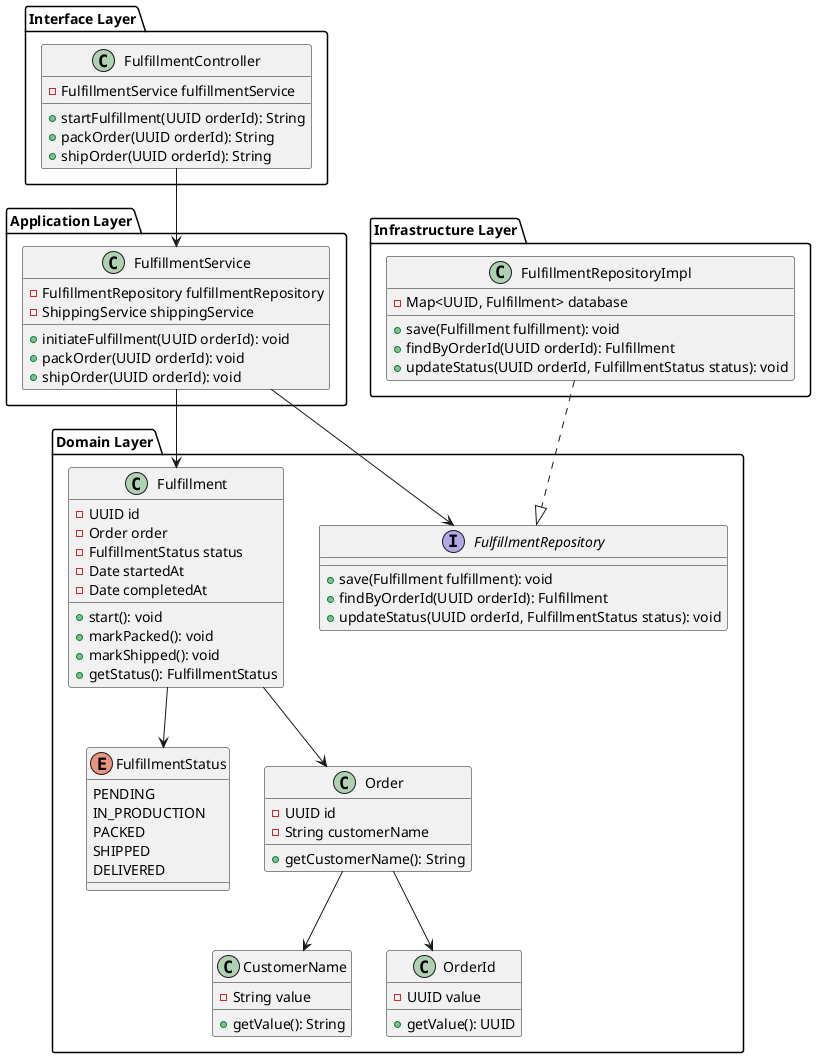 @startuml
' =============================
' DOMAIN LAYER
' =============================
package "Domain Layer" {

  class Fulfillment {
    - UUID id
    - Order order
    - FulfillmentStatus status
    - Date startedAt
    - Date completedAt
    + start(): void
    + markPacked(): void
    + markShipped(): void
    + getStatus(): FulfillmentStatus
  }

  enum FulfillmentStatus {
    PENDING
    IN_PRODUCTION
    PACKED
    SHIPPED
    DELIVERED
  }

  class Order {
    - UUID id
    - String customerName
    + getCustomerName(): String
  }

  interface FulfillmentRepository {
    + save(Fulfillment fulfillment): void
    + findByOrderId(UUID orderId): Fulfillment
    + updateStatus(UUID orderId, FulfillmentStatus status): void
  }

  class CustomerName {
    - String value
    + getValue(): String
  }

  class OrderId {
    - UUID value
    + getValue(): UUID
  }

  Order --> CustomerName
  Order --> OrderId


  Fulfillment --> Order
  Fulfillment --> FulfillmentStatus
}

' =============================
' APPLICATION LAYER
' =============================
package "Application Layer" {

  class FulfillmentService {
    - FulfillmentRepository fulfillmentRepository
    - ShippingService shippingService
    + initiateFulfillment(UUID orderId): void
    + packOrder(UUID orderId): void
    + shipOrder(UUID orderId): void
  }

  FulfillmentService --> Fulfillment
  FulfillmentService --> FulfillmentRepository
  
}

' =============================
' INFRASTRUCTURE LAYER
' =============================
package "Infrastructure Layer" {

  class FulfillmentRepositoryImpl {
    - Map<UUID, Fulfillment> database
    + save(Fulfillment fulfillment): void
    + findByOrderId(UUID orderId): Fulfillment
    + updateStatus(UUID orderId, FulfillmentStatus status): void
  }

  FulfillmentRepositoryImpl ..|> FulfillmentRepository

   
}

' =============================
' INTERFACE LAYER
' =============================
package "Interface Layer" {

  class FulfillmentController {
    - FulfillmentService fulfillmentService
    + startFulfillment(UUID orderId): String
    + packOrder(UUID orderId): String
    + shipOrder(UUID orderId): String
  }

  FulfillmentController --> FulfillmentService
}
@enduml